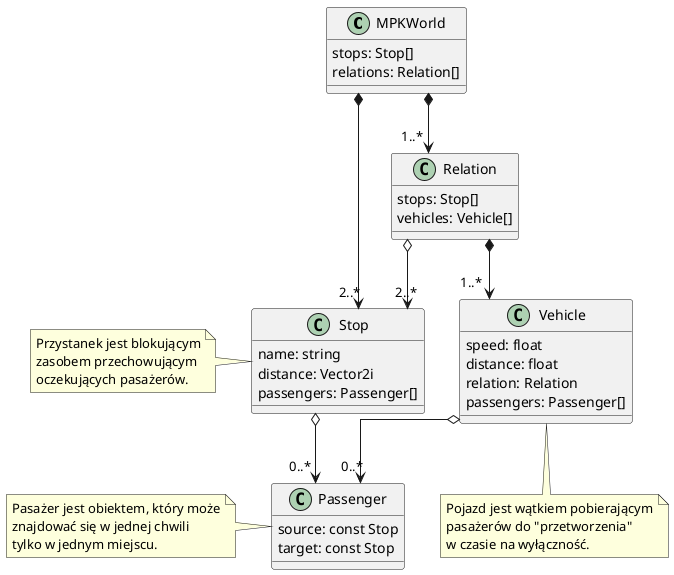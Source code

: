 @startuml MPK_World
skinparam Linetype ortho
class MPKWorld{
    stops: Stop[]
    relations: Relation[]
}

class Stop {
    name: string
    distance: Vector2i
    passengers: Passenger[]
}

class Passenger {
    source: const Stop
    target: const Stop 
}

class Relation {
    stops: Stop[]
    vehicles: Vehicle[]
}

class Vehicle{
    speed: float
    distance: float
    relation: Relation
    passengers: Passenger[]
}

MPKWorld *--> "2..*" Stop
MPKWorld *--> "1..*" Relation
Relation o--> "2..*" Stop

Relation *--> "1..*" Vehicle

Stop o--> "0..*" Passenger
Vehicle o--> "0..*" Passenger

note left of Stop
    Przystanek jest blokującym
    zasobem przechowującym 
    oczekujących pasażerów.
end note

note bottom of Vehicle
    Pojazd jest wątkiem pobierającym
    pasażerów do "przetworzenia"
    w czasie na wyłączność.
end note

note left of Passenger
    Pasażer jest obiektem, który może
    znajdować się w jednej chwili
    tylko w jednym miejscu.
end note
@enduml